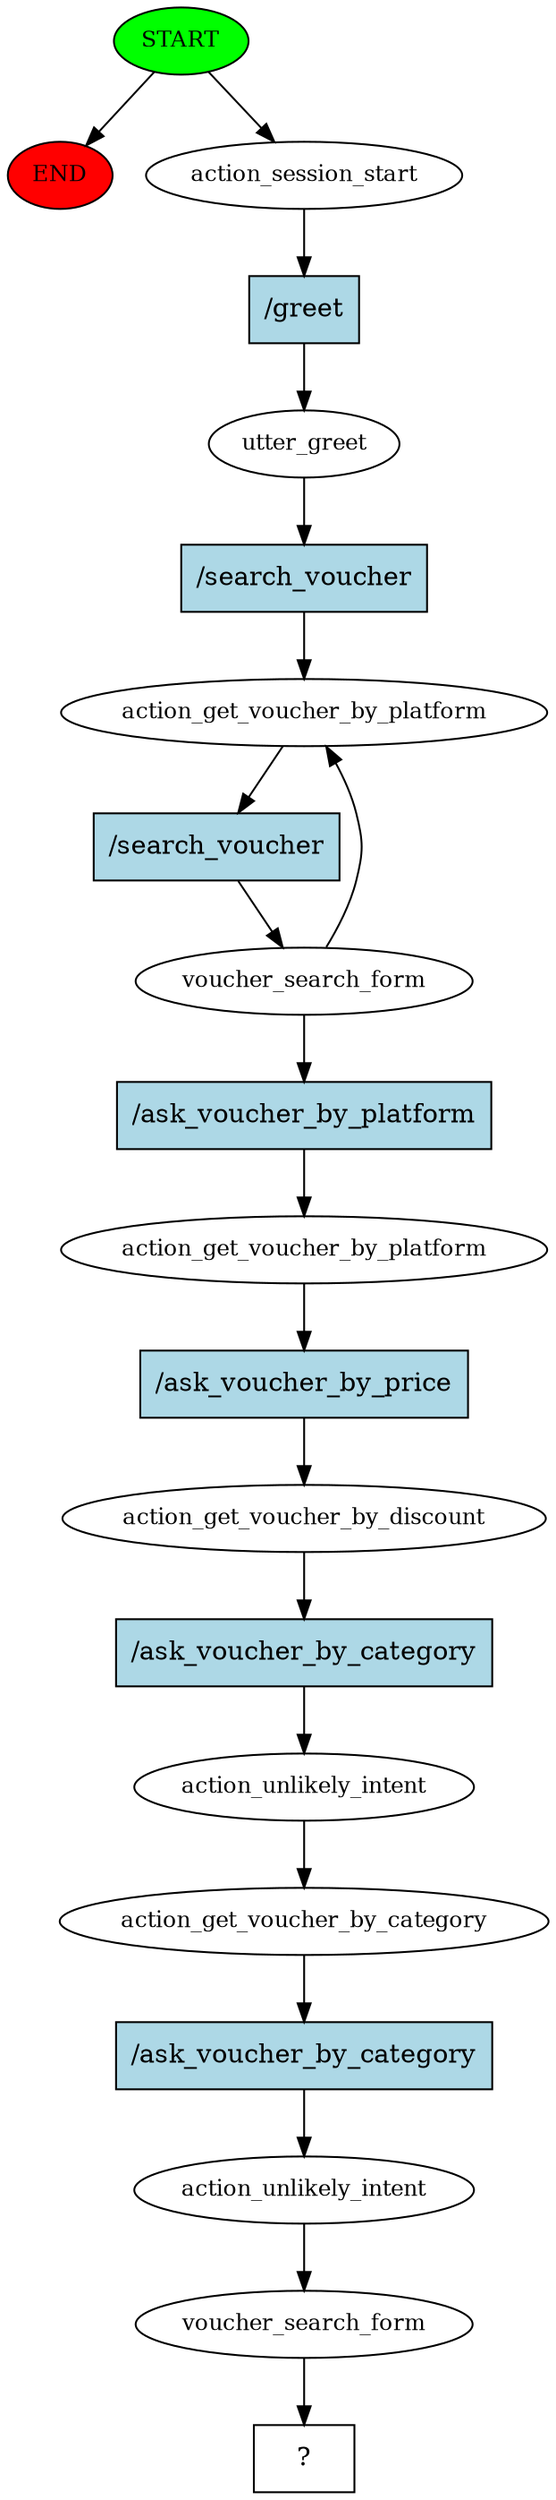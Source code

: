digraph  {
0 [class="start active", fillcolor=green, fontsize=12, label=START, style=filled];
"-1" [class=end, fillcolor=red, fontsize=12, label=END, style=filled];
1 [class=active, fontsize=12, label=action_session_start];
2 [class=active, fontsize=12, label=utter_greet];
3 [class=active, fontsize=12, label=action_get_voucher_by_platform];
4 [class=active, fontsize=12, label=voucher_search_form];
7 [class=active, fontsize=12, label=action_get_voucher_by_platform];
8 [class=active, fontsize=12, label=action_get_voucher_by_discount];
9 [class=active, fontsize=12, label=action_unlikely_intent];
10 [class=active, fontsize=12, label=action_get_voucher_by_category];
11 [class=active, fontsize=12, label=action_unlikely_intent];
12 [class=active, fontsize=12, label=voucher_search_form];
13 [class="intent dashed active", label="  ?  ", shape=rect];
14 [class="intent active", fillcolor=lightblue, label="/greet", shape=rect, style=filled];
15 [class="intent active", fillcolor=lightblue, label="/search_voucher", shape=rect, style=filled];
16 [class="intent active", fillcolor=lightblue, label="/search_voucher", shape=rect, style=filled];
17 [class="intent active", fillcolor=lightblue, label="/ask_voucher_by_platform", shape=rect, style=filled];
18 [class="intent active", fillcolor=lightblue, label="/ask_voucher_by_price", shape=rect, style=filled];
19 [class="intent active", fillcolor=lightblue, label="/ask_voucher_by_category", shape=rect, style=filled];
20 [class="intent active", fillcolor=lightblue, label="/ask_voucher_by_category", shape=rect, style=filled];
0 -> "-1"  [class="", key=NONE, label=""];
0 -> 1  [class=active, key=NONE, label=""];
1 -> 14  [class=active, key=0];
2 -> 15  [class=active, key=0];
3 -> 16  [class=active, key=0];
4 -> 3  [class=active, key=NONE, label=""];
4 -> 17  [class=active, key=0];
7 -> 18  [class=active, key=0];
8 -> 19  [class=active, key=0];
9 -> 10  [class=active, key=NONE, label=""];
10 -> 20  [class=active, key=0];
11 -> 12  [class=active, key=NONE, label=""];
12 -> 13  [class=active, key=NONE, label=""];
14 -> 2  [class=active, key=0];
15 -> 3  [class=active, key=0];
16 -> 4  [class=active, key=0];
17 -> 7  [class=active, key=0];
18 -> 8  [class=active, key=0];
19 -> 9  [class=active, key=0];
20 -> 11  [class=active, key=0];
}
